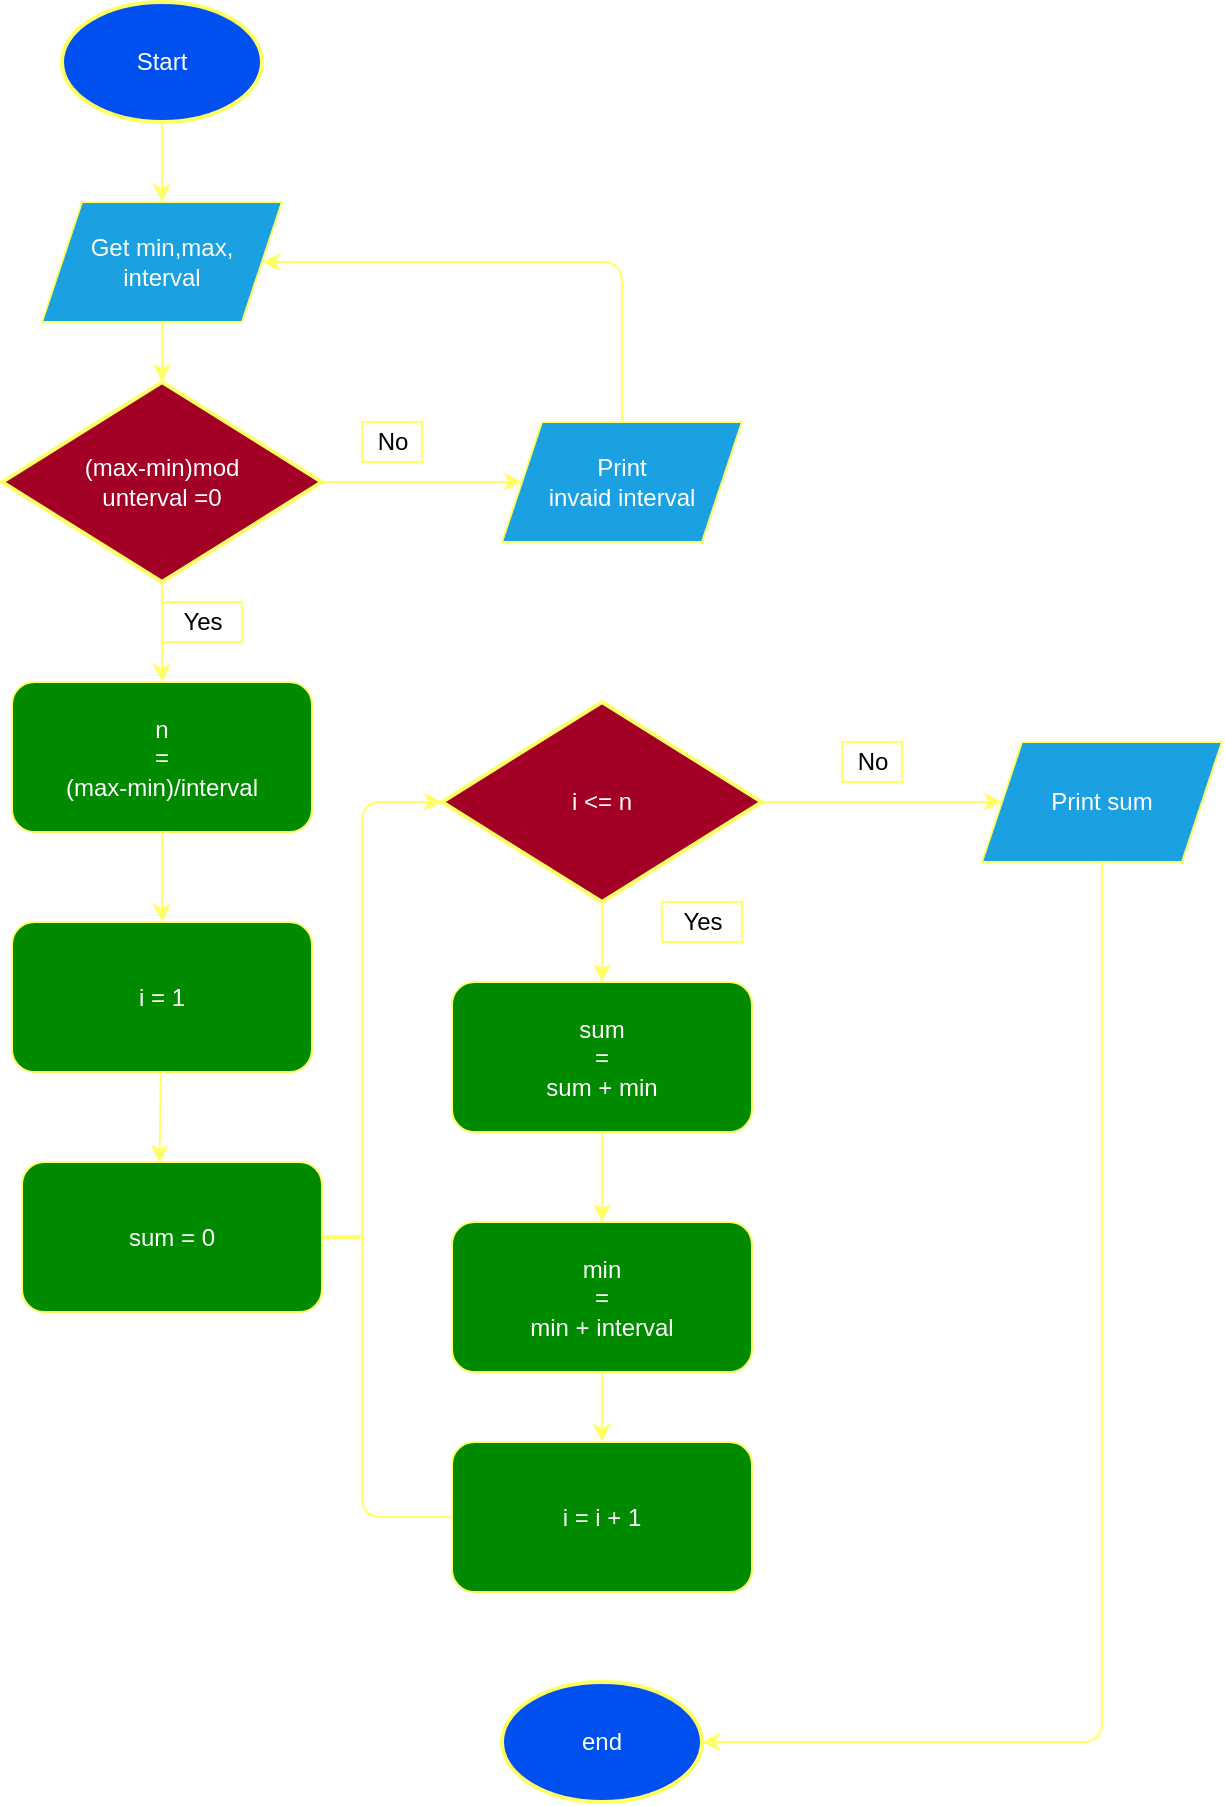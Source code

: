 <mxfile>
    <diagram id="WP1fJNG_0dNxapAXiVq9" name="Page-1">
        <mxGraphModel dx="1523" dy="988" grid="1" gridSize="10" guides="1" tooltips="1" connect="1" arrows="1" fold="1" page="1" pageScale="1" pageWidth="850" pageHeight="1100" math="0" shadow="0">
            <root>
                <mxCell id="0"/>
                <mxCell id="1" parent="0"/>
                <mxCell id="19" style="edgeStyle=none;html=1;exitX=0.5;exitY=1;exitDx=0;exitDy=0;exitPerimeter=0;entryX=0.5;entryY=0;entryDx=0;entryDy=0;strokeColor=#FFFF66;" edge="1" parent="1" source="2" target="5">
                    <mxGeometry relative="1" as="geometry"/>
                </mxCell>
                <mxCell id="2" value="Start" style="strokeWidth=2;html=1;shape=mxgraph.flowchart.start_1;whiteSpace=wrap;fillColor=#0050ef;fontColor=#ffffff;strokeColor=#FFFF66;" vertex="1" parent="1">
                    <mxGeometry x="150" y="100" width="100" height="60" as="geometry"/>
                </mxCell>
                <mxCell id="3" value="end" style="strokeWidth=2;html=1;shape=mxgraph.flowchart.start_1;whiteSpace=wrap;fillColor=#0050ef;fontColor=#ffffff;strokeColor=#FFFF66;" vertex="1" parent="1">
                    <mxGeometry x="370" y="940" width="100" height="60" as="geometry"/>
                </mxCell>
                <mxCell id="20" style="edgeStyle=none;html=1;exitX=0.5;exitY=1;exitDx=0;exitDy=0;entryX=0.5;entryY=0;entryDx=0;entryDy=0;entryPerimeter=0;strokeColor=#FFFF66;" edge="1" parent="1" source="5" target="8">
                    <mxGeometry relative="1" as="geometry"/>
                </mxCell>
                <mxCell id="5" value="&lt;span&gt;&#9;&lt;/span&gt;&lt;span&gt;Get min,max,&lt;br&gt;interval&lt;/span&gt;" style="shape=parallelogram;perimeter=parallelogramPerimeter;whiteSpace=wrap;html=1;fixedSize=1;fillColor=#1ba1e2;fontColor=#ffffff;strokeColor=#FFFF66;" vertex="1" parent="1">
                    <mxGeometry x="140" y="200" width="120" height="60" as="geometry"/>
                </mxCell>
                <mxCell id="6" value="Print&lt;br&gt;invaid interval" style="shape=parallelogram;perimeter=parallelogramPerimeter;whiteSpace=wrap;html=1;fixedSize=1;fillColor=#1ba1e2;fontColor=#ffffff;strokeColor=#FFFF66;" vertex="1" parent="1">
                    <mxGeometry x="370" y="310" width="120" height="60" as="geometry"/>
                </mxCell>
                <mxCell id="7" value="Print sum" style="shape=parallelogram;perimeter=parallelogramPerimeter;whiteSpace=wrap;html=1;fixedSize=1;fillColor=#1ba1e2;fontColor=#ffffff;strokeColor=#FFFF66;" vertex="1" parent="1">
                    <mxGeometry x="610" y="470" width="120" height="60" as="geometry"/>
                </mxCell>
                <mxCell id="21" style="edgeStyle=none;html=1;entryX=0;entryY=0.5;entryDx=0;entryDy=0;strokeColor=#FFFF66;" edge="1" parent="1" source="8" target="6">
                    <mxGeometry relative="1" as="geometry"/>
                </mxCell>
                <mxCell id="22" style="edgeStyle=none;html=1;exitX=0.5;exitY=1;exitDx=0;exitDy=0;exitPerimeter=0;entryX=0.5;entryY=0;entryDx=0;entryDy=0;strokeColor=#FFFF66;" edge="1" parent="1" source="8" target="10">
                    <mxGeometry relative="1" as="geometry"/>
                </mxCell>
                <mxCell id="8" value="(max-min)mod&lt;br&gt;unterval =0" style="strokeWidth=2;html=1;shape=mxgraph.flowchart.decision;whiteSpace=wrap;fillColor=#a20025;fontColor=#ffffff;strokeColor=#FFFF66;" vertex="1" parent="1">
                    <mxGeometry x="120" y="290" width="160" height="100" as="geometry"/>
                </mxCell>
                <mxCell id="27" style="edgeStyle=none;html=1;entryX=0.5;entryY=0;entryDx=0;entryDy=0;strokeColor=#FFFF66;" edge="1" parent="1" source="9" target="13">
                    <mxGeometry relative="1" as="geometry"/>
                </mxCell>
                <mxCell id="28" style="edgeStyle=none;html=1;strokeColor=#FFFF66;" edge="1" parent="1" source="9" target="7">
                    <mxGeometry relative="1" as="geometry"/>
                </mxCell>
                <mxCell id="9" value="i &amp;lt;= n" style="strokeWidth=2;html=1;shape=mxgraph.flowchart.decision;whiteSpace=wrap;fillColor=#a20025;fontColor=#ffffff;strokeColor=#FFFF66;" vertex="1" parent="1">
                    <mxGeometry x="340" y="450" width="160" height="100" as="geometry"/>
                </mxCell>
                <mxCell id="23" style="edgeStyle=none;html=1;entryX=0.5;entryY=0;entryDx=0;entryDy=0;strokeColor=#FFFF66;" edge="1" parent="1" source="10" target="11">
                    <mxGeometry relative="1" as="geometry"/>
                </mxCell>
                <mxCell id="10" value="n&lt;br&gt;=&lt;br&gt;(max-min)/interval" style="rounded=1;whiteSpace=wrap;html=1;fillColor=#008a00;fontColor=#ffffff;strokeColor=#FFFF66;" vertex="1" parent="1">
                    <mxGeometry x="125" y="440" width="150" height="75" as="geometry"/>
                </mxCell>
                <mxCell id="24" style="edgeStyle=none;html=1;entryX=0.458;entryY=0.006;entryDx=0;entryDy=0;entryPerimeter=0;strokeColor=#FFFF66;" edge="1" parent="1" source="11" target="12">
                    <mxGeometry relative="1" as="geometry"/>
                </mxCell>
                <mxCell id="11" value="i = 1" style="rounded=1;whiteSpace=wrap;html=1;fillColor=#008a00;fontColor=#ffffff;strokeColor=#FFFF66;" vertex="1" parent="1">
                    <mxGeometry x="125" y="560" width="150" height="75" as="geometry"/>
                </mxCell>
                <mxCell id="12" value="sum = 0&lt;span style=&quot;color: rgba(0 , 0 , 0 , 0) ; font-family: monospace ; font-size: 0px&quot;&gt;%3CmxGraphModel%3E%3Croot%3E%3CmxCell%20id%3D%220%22%2F%3E%3CmxCell%20id%3D%221%22%20parent%3D%220%22%2F%3E%3CmxCell%20id%3D%222%22%20value%3D%22i%20%3D%201%22%20style%3D%22rounded%3D1%3BwhiteSpace%3Dwrap%3Bhtml%3D1%3B%22%20vertex%3D%221%22%20parent%3D%221%22%3E%3CmxGeometry%20x%3D%22210%22%20y%3D%22200%22%20width%3D%22150%22%20height%3D%2275%22%20as%3D%22geometry%22%2F%3E%3C%2FmxCell%3E%3C%2Froot%3E%3C%2FmxGraphModel%3E&lt;/span&gt;" style="rounded=1;whiteSpace=wrap;html=1;fillColor=#008a00;fontColor=#ffffff;strokeColor=#FFFF66;" vertex="1" parent="1">
                    <mxGeometry x="130" y="680" width="150" height="75" as="geometry"/>
                </mxCell>
                <mxCell id="26" style="edgeStyle=none;html=1;entryX=0.5;entryY=0;entryDx=0;entryDy=0;strokeColor=#FFFF66;" edge="1" parent="1" source="13" target="15">
                    <mxGeometry relative="1" as="geometry"/>
                </mxCell>
                <mxCell id="13" value="sum&lt;br&gt;=&lt;br&gt;sum + min" style="rounded=1;whiteSpace=wrap;html=1;fillColor=#008a00;fontColor=#ffffff;strokeColor=#FFFF66;" vertex="1" parent="1">
                    <mxGeometry x="345" y="590" width="150" height="75" as="geometry"/>
                </mxCell>
                <mxCell id="14" value="i = i + 1" style="rounded=1;whiteSpace=wrap;html=1;fillColor=#008a00;fontColor=#ffffff;strokeColor=#FFFF66;" vertex="1" parent="1">
                    <mxGeometry x="345" y="820" width="150" height="75" as="geometry"/>
                </mxCell>
                <mxCell id="25" style="edgeStyle=none;html=1;entryX=0.5;entryY=0;entryDx=0;entryDy=0;strokeColor=#FFFF66;" edge="1" parent="1" source="15" target="14">
                    <mxGeometry relative="1" as="geometry"/>
                </mxCell>
                <mxCell id="15" value="min&lt;br&gt;=&lt;br&gt;min + interval" style="rounded=1;whiteSpace=wrap;html=1;fillColor=#008a00;fontColor=#ffffff;strokeColor=#FFFF66;" vertex="1" parent="1">
                    <mxGeometry x="345" y="710" width="150" height="75" as="geometry"/>
                </mxCell>
                <mxCell id="29" value="" style="edgeStyle=segmentEdgeStyle;endArrow=classic;html=1;exitX=0.5;exitY=0;exitDx=0;exitDy=0;entryX=1;entryY=0.5;entryDx=0;entryDy=0;strokeColor=#FFFF66;" edge="1" parent="1" source="6" target="5">
                    <mxGeometry width="50" height="50" relative="1" as="geometry">
                        <mxPoint x="295" y="230" as="sourcePoint"/>
                        <mxPoint x="345" y="180" as="targetPoint"/>
                        <Array as="points">
                            <mxPoint x="430" y="230"/>
                        </Array>
                    </mxGeometry>
                </mxCell>
                <mxCell id="31" value="" style="edgeStyle=segmentEdgeStyle;endArrow=classic;html=1;exitX=0.5;exitY=1;exitDx=0;exitDy=0;entryX=1;entryY=0.5;entryDx=0;entryDy=0;entryPerimeter=0;strokeColor=#FFFF66;" edge="1" parent="1" source="7" target="3">
                    <mxGeometry width="50" height="50" relative="1" as="geometry">
                        <mxPoint x="759.98" y="715" as="sourcePoint"/>
                        <mxPoint x="579.98" y="635" as="targetPoint"/>
                        <Array as="points">
                            <mxPoint x="670" y="970"/>
                        </Array>
                    </mxGeometry>
                </mxCell>
                <mxCell id="35" style="edgeStyle=none;html=1;entryX=1;entryY=0.5;entryDx=0;entryDy=0;strokeColor=#FFFF66;" edge="1" parent="1" target="12">
                    <mxGeometry relative="1" as="geometry">
                        <mxPoint x="280" y="717.5" as="sourcePoint"/>
                    </mxGeometry>
                </mxCell>
                <mxCell id="37" value="" style="edgeStyle=segmentEdgeStyle;endArrow=classic;html=1;entryX=0;entryY=0.5;entryDx=0;entryDy=0;entryPerimeter=0;exitX=0;exitY=0.5;exitDx=0;exitDy=0;strokeColor=#FFFF66;" edge="1" parent="1" source="14" target="9">
                    <mxGeometry width="50" height="50" relative="1" as="geometry">
                        <mxPoint x="560" y="330" as="sourcePoint"/>
                        <mxPoint x="540" y="330" as="targetPoint"/>
                        <Array as="points">
                            <mxPoint x="300" y="858"/>
                            <mxPoint x="300" y="500"/>
                        </Array>
                    </mxGeometry>
                </mxCell>
                <mxCell id="38" value="" style="line;strokeWidth=2;html=1;strokeColor=#FFFF66;" vertex="1" parent="1">
                    <mxGeometry x="280" y="712.5" width="20" height="10" as="geometry"/>
                </mxCell>
                <mxCell id="39" value="Yes" style="text;html=1;align=center;verticalAlign=middle;resizable=0;points=[];autosize=1;strokeColor=#FFFF66;fillColor=none;" vertex="1" parent="1">
                    <mxGeometry x="200" y="400" width="40" height="20" as="geometry"/>
                </mxCell>
                <mxCell id="40" value="No" style="text;html=1;align=center;verticalAlign=middle;resizable=0;points=[];autosize=1;strokeColor=#FFFF66;fillColor=none;" vertex="1" parent="1">
                    <mxGeometry x="300" y="310" width="30" height="20" as="geometry"/>
                </mxCell>
                <mxCell id="41" value="Yes" style="text;html=1;align=center;verticalAlign=middle;resizable=0;points=[];autosize=1;strokeColor=#FFFF66;fillColor=none;" vertex="1" parent="1">
                    <mxGeometry x="450" y="550" width="40" height="20" as="geometry"/>
                </mxCell>
                <mxCell id="42" value="No" style="text;html=1;align=center;verticalAlign=middle;resizable=0;points=[];autosize=1;strokeColor=#FFFF66;fillColor=none;" vertex="1" parent="1">
                    <mxGeometry x="540" y="470" width="30" height="20" as="geometry"/>
                </mxCell>
            </root>
        </mxGraphModel>
    </diagram>
</mxfile>